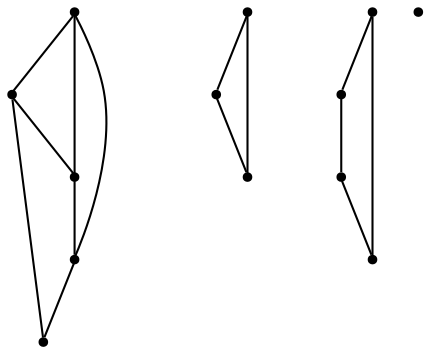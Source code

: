 graph {
  node [shape=point,comment="{\"directed\":false,\"doi\":\"10.1007/978-3-642-36763-2_18\",\"figure\":\"4 (2)\"}"]

  v0 [pos="1644.9974354289905,667.9210150339826"]
  v1 [pos="1640.6818088340997,715.5537787873282"]
  v2 [pos="1639.2432666358027,604.4729802819372"]
  v3 [pos="1530.9151220574065,716.9913919573344"]
  v4 [pos="1734.4994463361227,714.1159112625501"]
  v5 [pos="1676.7703216366117,689.6121356151868"]
  v6 [pos="1616.1016336179628,696.8007101747619"]
  v7 [pos="1616.1016336179628,654.9814790848388"]
  v8 [pos="1315.8225874406294,718.4292594821125"]
  v9 [pos="1206.056027912251,719.9294439259725"]
  v10 [pos="1409.6402249426528,716.9913919573344"]
  v11 [pos="1318.6996718372234,683.7986029517643"]
  v12 [pos="1318.6996718372234,605.9108478067153"]

  v0 -- v1 [id="-1",pos="1644.9974354289905,667.9210150339826 1644.8567624170296,683.3152652967211 1641.8212538685666,700.4389372413715 1640.6818088340997,715.5537787873282"]
  v9 -- v12 [id="-2",pos="1206.056027912251,719.9294439259725 1318.6996718372234,605.9108478067153 1318.6996718372234,605.9108478067153 1318.6996718372234,605.9108478067153"]
  v2 -- v0 [id="-3",pos="1639.2432666358027,604.4729802819372 1640.4911272344402,624.684837099259 1643.6766615459985,643.6588128311016 1644.9974354289905,667.9210150339826"]
  v3 -- v0 [id="-4",pos="1530.9151220574065,716.9913919573344 1572.6797368120049,695.8423649834507 1603.3852641554677,679.0646155283985 1644.9974354289905,667.9210150339826"]
  v1 -- v3 [id="-5",pos="1640.6818088340997,715.5537787873282 1530.9151220574065,716.9913919573344 1530.9151220574065,716.9913919573344 1530.9151220574065,716.9913919573344"]
  v4 -- v1 [id="-6",pos="1734.4994463361227,714.1159112625501 1640.6818088340997,715.5537787873282 1640.6818088340997,715.5537787873282 1640.6818088340997,715.5537787873282"]
  v5 -- v7 [id="-12",pos="1676.7703216366117,689.6121356151868 1678.7769639361293,682.0982413025266 1678.7769639361293,682.0982413025266 1678.7769639361293,682.0982413025266 1678.48925549647,680.6522344250521 1678.48925549647,680.6522344250521 1678.48925549647,680.6522344250521 1678.2015470568106,679.2102972239259 1678.2015470568106,679.2102972239259 1678.2015470568106,679.2102972239259 1677.8138214417543,677.5768308796618 1677.8138214417543,677.5768308796618 1677.8138214417543,677.5768308796618 1677.4301677727701,675.843148755323 1677.4301677727701,675.843148755323 1677.4301677727701,675.843148755323 1676.8547508934514,674.0178989131495 1676.8547508934514,674.0178989131495 1676.8547508934514,674.0178989131495 1676.2751348197457,672.1883250398558 1676.2751348197457,672.1883250398558 1676.2751348197457,672.1883250398558 1675.6997179404268,670.3587511665622 1675.6997179404268,670.3587511665622 1675.6997179404268,670.3587511665622 1675.0242838857114,668.5335013243887 1675.0242838857114,668.5335013243887 1675.0242838857114,668.5335013243887 1674.252904601671,666.7041818058668 1674.252904601671,666.7041818058668 1674.252904601671,666.7041818058668 1673.5815424930274,664.9745693578762 1673.5815424930274,664.9745693578762 1673.5815424930274,664.9745693578762 1672.8101632089872,663.432670731447 1672.8101632089872,663.432670731447 1672.8101632089872,663.432670731447 1672.0387839249468,661.8950961361377 1672.0387839249468,661.8950961361377 1672.0387839249468,661.8950961361377 1671.2716038352933,660.4531589350114 1671.2716038352933,660.4531589350114 1671.2716038352933,660.4531589350114 1670.4042793219282,659.2030052317947 1670.4042793219282,659.2030052317947 1670.4042793219282,659.2030052317947 1669.5369548085632,657.8526357485033 1669.5369548085632,657.8526357485033 1669.5369548085632,657.8526357485033 1668.5738123141882,656.6024820452865 1668.5738123141882,656.6024820452865 1668.5738123141882,656.6024820452865 1667.5147245904884,655.4482200910246 1667.5147245904884,655.4482200910246 1667.5147245904884,655.4482200910246 1666.4556368667886,654.197812033036 1666.4556368667886,654.197812033036 1666.4556368667886,654.197812033036 1665.3006039137642,653.1394418277289 1665.3006039137642,653.1394418277289 1665.3006039137642,653.1394418277289 1664.0497529797299,652.08081726765 1664.0497529797299,652.08081726765 1664.0497529797299,652.08081726765 1662.702829568056,651.1183388112976 1662.702829568056,651.1183388112976 1662.702829568056,651.1183388112976 1661.3560334046967,650.2555674254763 1661.3560334046967,650.2555674254763 1661.3560334046967,650.2555674254763 1660.0092372413378,649.388726363307 1660.0092372413378,649.388726363307 1660.0092372413378,649.388726363307 1658.6624410779787,648.7136687990471 1658.6624410779787,648.7136687990471 1658.6624410779787,648.7136687990471 1657.2156277392226,648.1385726600902 1657.2156277392226,648.1385726600902 1657.2156277392226,648.1385726600902 1655.7728863465388,647.6550442389681 1655.7728863465388,647.6550442389681 1655.7728863465388,647.6550442389681 1654.4260901831797,647.2717315979208 1654.4260901831797,647.2717315979208 1654.4260901831797,647.2717315979208 1652.887530809486,646.8884189568735 1652.887530809486,646.8884189568735 1652.887530809486,646.8884189568735 1651.2488270120805,646.596674033661 1651.2488270120805,646.596674033661 1651.2488270120805,646.596674033661 1649.614322409062,646.4048905357514 1649.614322409062,646.4048905357514 1649.614322409062,646.4048905357514 1647.879673382332,646.2133613926136 1647.879673382332,646.2133613926136 1647.879673382332,646.2133613926136 1645.953261145267,646.1174696436589 1645.953261145267,646.1174696436589 1645.953261145267,646.1174696436589 1644.1269933319138,646.1174696436589 1644.1269933319138,646.1174696436589 1644.1269933319138,646.1174696436589 1642.1047631138392,646.1174696436589 1642.1047631138392,646.1174696436589 1642.1047631138392,646.1174696436589 1640.1783508767744,646.2133613926136 1640.1783508767744,646.2133613926136 1640.1783508767744,646.2133613926136 1638.2561378340965,646.3089987867967 1638.2561378340965,646.3089987867967 1638.2561378340965,646.3089987867967 1636.4256708263563,646.5007822847062 1636.4256708263563,646.5007822847062 1636.4256708263563,646.5007822847062 1634.6952209940132,646.7925272079187 1634.6952209940132,646.7925272079187 1634.6952209940132,646.7925272079187 1633.0565171966077,647.0799481000113 1633.0565171966077,647.0799481000113 1633.0565171966077,647.0799481000113 1631.517957822914,647.3676233468756 1631.517957822914,647.3676233468756 1631.517957822914,647.3676233468756 1630.07521643023,647.750935987923 1630.07521643023,647.750935987923 1630.07521643023,647.750935987923 1628.7242210724842,648.1385726600902 1628.7242210724842,648.1385726600902 1628.7242210724842,648.1385726600902 1627.377424909125,648.6177770500923 1627.377424909125,648.6177770500923 1627.377424909125,648.6177770500923 1626.0306287457659,649.1013054712143 1626.0306287457659,649.1013054712143 1626.0306287457659,649.1013054712143 1624.587887353082,649.772293359126 1624.587887353082,649.772293359126 1624.587887353082,649.772293359126 1623.141074014326,650.4473509233859 1623.141074014326,650.4473509233859 1623.141074014326,650.4473509233859 1616.1016336179628,654.9814790848388 1616.1016336179628,654.9814790848388 1616.1016336179628,654.9814790848388"]
  v5 -- v6 [id="-33",pos="1676.7703216366117,689.6121356151868 1670.8837509719224,694.7002484695404 1670.8837509719224,694.7002484695404 1670.8837509719224,694.7002484695404 1669.7288452672126,694.9879237164047 1669.7288452672126,694.9879237164047 1669.7288452672126,694.9879237164047 1668.4778670848634,695.1797072143142 1668.4778670848634,695.1797072143142 1668.4778670848634,695.1797072143142 1667.0351256921797,695.3712363574521 1667.0351256921797,695.3712363574521 1667.0351256921797,695.3712363574521 1665.5925115478105,695.5630198553616 1665.5925115478105,695.5630198553616 1665.5925115478105,695.5630198553616 1663.953807750405,695.7588730296193 1663.953807750405,695.7588730296193 1663.953807750405,695.7588730296193 1662.3193031473866,695.9506565275288 1662.3193031473866,695.9506565275288 1662.3193031473866,695.9506565275288 1660.4888361396465,696.0462939217119 1660.4888361396465,696.0462939217119 1660.4888361396465,696.0462939217119 1658.6624410779787,696.2380774196214 1658.6624410779787,696.2380774196214 1658.6624410779787,696.2380774196214 1656.8319740702386,696.3339691685762 1656.8319740702386,696.3339691685762 1656.8319740702386,696.3339691685762 1655.0015070624984,696.429860917531 1655.0015070624984,696.429860917531 1655.0015070624984,696.429860917531 1653.1752392491453,696.5257526664858 1653.1752392491453,696.5257526664858 1653.1752392491453,696.5257526664858 1651.3446449930905,696.6213900606688 1651.3446449930905,696.6213900606688 1651.3446449930905,696.6213900606688 1649.5183771797372,696.7172818096235 1649.5183771797372,696.7172818096235 1649.5183771797372,696.7172818096235 1647.6879101719971,696.8131735585783 1647.6879101719971,696.8131735585783 1647.6879101719971,696.8131735585783 1645.953261145267,696.9131349838813 1645.953261145267,696.9131349838813 1645.953261145267,696.9131349838813 1644.2229385612386,697.0090267328361 1644.2229385612386,697.0090267328361 1644.2229385612386,697.0090267328361 1642.4882895345086,697.0090267328361 1642.4882895345086,697.0090267328361 1642.4882895345086,697.0090267328361 1640.6620217211553,697.1049184817908 1640.6620217211553,697.1049184817908 1640.6620217211553,697.1049184817908 1638.7356094840904,697.1049184817908 1638.7356094840904,697.1049184817908 1638.7356094840904,697.1049184817908 1636.8091972470256,697.2008102307456 1636.8091972470256,697.2008102307456 1636.8091972470256,697.2008102307456 1634.8869842043478,697.2008102307456 1634.8869842043478,697.2008102307456 1634.8869842043478,697.2008102307456 1632.864753986273,697.2008102307456 1632.864753986273,697.2008102307456 1632.864753986273,697.2008102307456 1630.8423965198836,697.2008102307456 1630.8423965198836,697.2008102307456 1630.8423965198836,697.2008102307456 1628.9201834772057,697.1049184817908 1628.9201834772057,697.1049184817908 1628.9201834772057,697.1049184817908 1626.9937712401409,697.0090267328361 1626.9937712401409,697.0090267328361 1626.9937712401409,697.0090267328361 1625.1633042324008,696.9131349838813 1625.1633042324008,696.9131349838813 1625.1633042324008,696.9131349838813 1616.1016336179628,696.8007101747619 1616.1016336179628,696.8007101747619 1616.1016336179628,696.8007101747619"]
  v10 -- v8 [id="-34",pos="1409.6402249426528,716.9913919573344 1315.8225874406294,718.4292594821125 1315.8225874406294,718.4292594821125 1315.8225874406294,718.4292594821125"]
  v8 -- v9 [id="-35",pos="1315.8225874406294,718.4292594821125 1206.056027912251,719.9294439259725 1206.056027912251,719.9294439259725 1206.056027912251,719.9294439259725"]
  v6 -- v7 [id="-38",pos="1616.1016336179628,696.8007101747619 1609.4770227276986,692.8709289510185 1609.4770227276986,692.8709289510185 1609.4770227276986,692.8709289510185 1608.4179350039988,692.1958713867588 1608.4179350039988,692.1958713867588 1608.4179350039988,692.1958713867588 1607.454665261309,691.3331000009375 1607.454665261309,691.3331000009375 1607.454665261309,691.3331000009375 1606.491522766934,690.3703671898134 1606.491522766934,690.3703671898134 1606.491522766934,690.3703671898134 1605.7201434828937,689.4078887334609 1605.7201434828937,689.4078887334609 1605.7201434828937,689.4078887334609 1605.0487813742502,688.4451559223368 1605.0487813742502,688.4451559223368 1605.0487813742502,688.4451559223368 1604.5651105298691,687.3867857170296 1604.5651105298691,687.3867857170296 1604.5651105298691,687.3867857170296 1604.0856388798752,686.3281611569506 1604.0856388798752,686.3281611569506 1604.0856388798752,686.3281611569506 1603.7979304402156,685.2695365968717 1603.7979304402156,685.2695365968717 1603.7979304402156,685.2695365968717 1603.601968035494,684.1152746426097 1603.601968035494,684.1152746426097 1603.601968035494,684.1152746426097 1603.601968035494,683.0569044373026 1603.601968035494,683.0569044373026 1603.601968035494,683.0569044373026 1603.601968035494,681.9023881282689 1603.601968035494,681.9023881282689 1603.601968035494,681.9023881282689 1603.697786016504,680.7481261740069 1603.697786016504,680.7481261740069 1603.697786016504,680.7481261740069 1603.9896936505504,679.4979724707902 1603.9896936505504,679.4979724707902 1603.9896936505504,679.4979724707902 1604.3733473195346,678.1519270186187 1604.3733473195346,678.1519270186187 1604.3733473195346,678.1519270186187 1604.9529633932402,676.6140980685376 1604.9529633932402,676.6140980685376 1604.9529633932402,676.6140980685376 1605.624198253569,674.9763076931536 1605.624198253569,674.9763076931536 1605.624198253569,674.9763076931536 1606.3955775376091,673.15105785098 1606.3955775376091,673.15105785098 1606.3955775376091,673.15105785098 1607.454665261309,671.0340630855939 1607.454665261309,671.0340630855939 1607.454665261309,671.0340630855939 1608.6096982143333,668.821176571253 1608.6096982143333,668.821176571253 1608.6096982143333,668.821176571253 1609.8606763966825,666.5123983079573 1609.8606763966825,666.5123983079573 1609.8606763966825,666.5123983079573 1611.111527330717,664.2036200446616 1611.111527330717,664.2036200446616 1611.111527330717,664.2036200446616 1612.2665602837415,662.0866252792755 1612.2665602837415,662.0866252792755 1612.2665602837415,662.0866252792755 1616.1016336179628,654.9814790848388 1616.1016336179628,654.9814790848388 1616.1016336179628,654.9814790848388"]
  v3 -- v2 [id="-63",pos="1530.9151220574065,716.9913919573344 1639.2432666358027,604.4729802819372 1639.2432666358027,604.4729802819372 1639.2432666358027,604.4729802819372"]
  v12 -- v10 [id="-65",pos="1318.6996718372234,605.9108478067153 1409.6402249426528,716.9913919573344 1409.6402249426528,716.9913919573344 1409.6402249426528,716.9913919573344"]
  v2 -- v4 [id="-90",pos="1639.2432666358027,604.4729802819372 1734.4994463361227,714.1159112625501 1734.4994463361227,714.1159112625501 1734.4994463361227,714.1159112625501"]
}